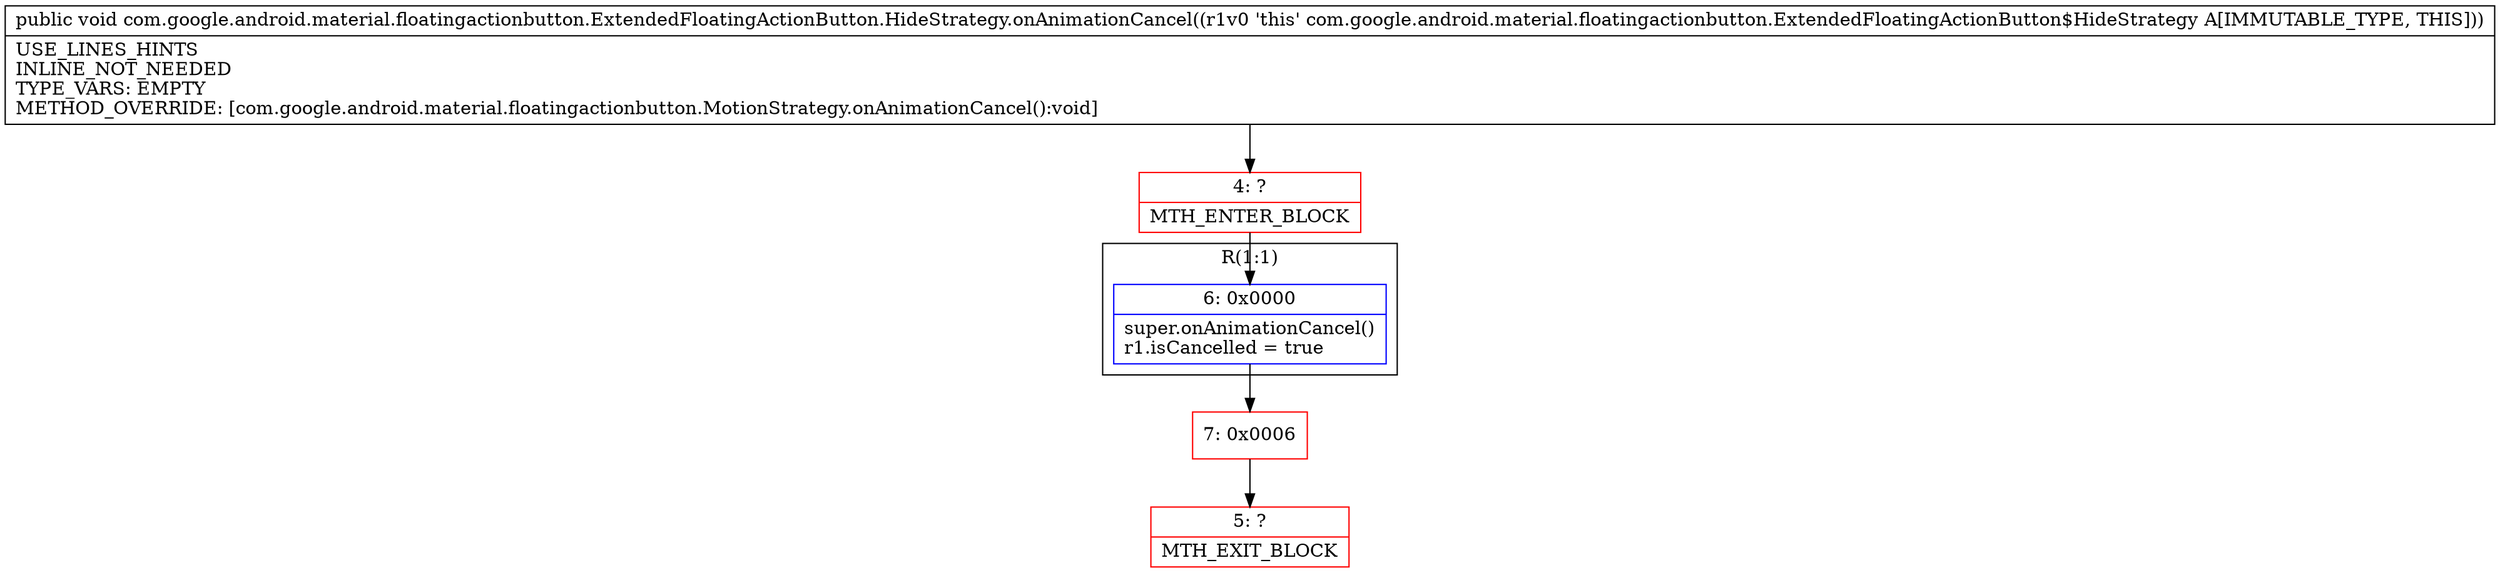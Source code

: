digraph "CFG forcom.google.android.material.floatingactionbutton.ExtendedFloatingActionButton.HideStrategy.onAnimationCancel()V" {
subgraph cluster_Region_1820882078 {
label = "R(1:1)";
node [shape=record,color=blue];
Node_6 [shape=record,label="{6\:\ 0x0000|super.onAnimationCancel()\lr1.isCancelled = true\l}"];
}
Node_4 [shape=record,color=red,label="{4\:\ ?|MTH_ENTER_BLOCK\l}"];
Node_7 [shape=record,color=red,label="{7\:\ 0x0006}"];
Node_5 [shape=record,color=red,label="{5\:\ ?|MTH_EXIT_BLOCK\l}"];
MethodNode[shape=record,label="{public void com.google.android.material.floatingactionbutton.ExtendedFloatingActionButton.HideStrategy.onAnimationCancel((r1v0 'this' com.google.android.material.floatingactionbutton.ExtendedFloatingActionButton$HideStrategy A[IMMUTABLE_TYPE, THIS]))  | USE_LINES_HINTS\lINLINE_NOT_NEEDED\lTYPE_VARS: EMPTY\lMETHOD_OVERRIDE: [com.google.android.material.floatingactionbutton.MotionStrategy.onAnimationCancel():void]\l}"];
MethodNode -> Node_4;Node_6 -> Node_7;
Node_4 -> Node_6;
Node_7 -> Node_5;
}

